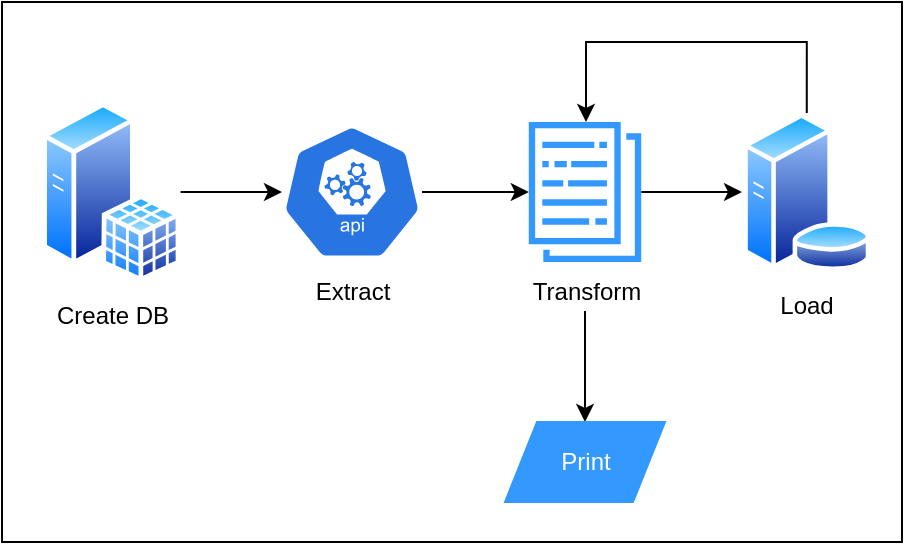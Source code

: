 <mxfile version="13.9.9" type="device"><diagram id="eaAb4QXIcqkrnmgfZpKJ" name="Page-1"><mxGraphModel dx="723" dy="458" grid="1" gridSize="10" guides="1" tooltips="1" connect="1" arrows="1" fold="1" page="1" pageScale="1" pageWidth="827" pageHeight="1169" math="0" shadow="0"><root><mxCell id="0"/><mxCell id="1" parent="0"/><mxCell id="OZP6zscxnjpHB_pc1N36-15" value="" style="rounded=0;whiteSpace=wrap;html=1;" vertex="1" parent="1"><mxGeometry x="70" y="110" width="450" height="270" as="geometry"/></mxCell><mxCell id="OZP6zscxnjpHB_pc1N36-9" style="edgeStyle=orthogonalEdgeStyle;rounded=0;orthogonalLoop=1;jettySize=auto;html=1;" edge="1" parent="1" source="OZP6zscxnjpHB_pc1N36-1" target="OZP6zscxnjpHB_pc1N36-2"><mxGeometry relative="1" as="geometry"/></mxCell><mxCell id="OZP6zscxnjpHB_pc1N36-1" value="Create DB" style="aspect=fixed;perimeter=ellipsePerimeter;html=1;align=center;shadow=0;dashed=0;spacingTop=3;image;image=img/lib/active_directory/sql_server.svg;" vertex="1" parent="1"><mxGeometry x="90" y="160" width="69.3" height="90" as="geometry"/></mxCell><mxCell id="OZP6zscxnjpHB_pc1N36-11" style="edgeStyle=orthogonalEdgeStyle;rounded=0;orthogonalLoop=1;jettySize=auto;html=1;" edge="1" parent="1" source="OZP6zscxnjpHB_pc1N36-2" target="OZP6zscxnjpHB_pc1N36-3"><mxGeometry relative="1" as="geometry"/></mxCell><mxCell id="OZP6zscxnjpHB_pc1N36-2" value="" style="html=1;dashed=0;whitespace=wrap;fillColor=#2875E2;strokeColor=#ffffff;points=[[0.005,0.63,0],[0.1,0.2,0],[0.9,0.2,0],[0.5,0,0],[0.995,0.63,0],[0.72,0.99,0],[0.5,1,0],[0.28,0.99,0]];shape=mxgraph.kubernetes.icon;prIcon=api" vertex="1" parent="1"><mxGeometry x="210" y="169" width="70" height="72" as="geometry"/></mxCell><mxCell id="OZP6zscxnjpHB_pc1N36-12" style="edgeStyle=orthogonalEdgeStyle;rounded=0;orthogonalLoop=1;jettySize=auto;html=1;" edge="1" parent="1" source="OZP6zscxnjpHB_pc1N36-3" target="OZP6zscxnjpHB_pc1N36-4"><mxGeometry relative="1" as="geometry"/></mxCell><mxCell id="OZP6zscxnjpHB_pc1N36-3" value="" style="outlineConnect=0;fontColor=#232F3E;gradientColor=none;strokeColor=none;dashed=0;verticalLabelPosition=bottom;verticalAlign=top;align=center;html=1;fontSize=12;fontStyle=0;aspect=fixed;pointerEvents=1;shape=mxgraph.aws4.data_set;fillColor=#3399FF;" vertex="1" parent="1"><mxGeometry x="333.23" y="170" width="56.54" height="70" as="geometry"/></mxCell><mxCell id="OZP6zscxnjpHB_pc1N36-14" style="edgeStyle=orthogonalEdgeStyle;rounded=0;orthogonalLoop=1;jettySize=auto;html=1;" edge="1" parent="1" source="OZP6zscxnjpHB_pc1N36-4" target="OZP6zscxnjpHB_pc1N36-3"><mxGeometry relative="1" as="geometry"><Array as="points"><mxPoint x="472" y="130"/><mxPoint x="362" y="130"/></Array></mxGeometry></mxCell><mxCell id="OZP6zscxnjpHB_pc1N36-4" value="Load" style="aspect=fixed;perimeter=ellipsePerimeter;html=1;align=center;shadow=0;dashed=0;spacingTop=3;image;image=img/lib/active_directory/database_server.svg;" vertex="1" parent="1"><mxGeometry x="440" y="165.5" width="64.78" height="79" as="geometry"/></mxCell><mxCell id="OZP6zscxnjpHB_pc1N36-5" value="Extract" style="text;html=1;align=center;verticalAlign=middle;resizable=0;points=[];autosize=1;" vertex="1" parent="1"><mxGeometry x="220" y="244.5" width="50" height="20" as="geometry"/></mxCell><mxCell id="OZP6zscxnjpHB_pc1N36-13" style="edgeStyle=orthogonalEdgeStyle;rounded=0;orthogonalLoop=1;jettySize=auto;html=1;entryX=0.5;entryY=0;entryDx=0;entryDy=0;" edge="1" parent="1" source="OZP6zscxnjpHB_pc1N36-6" target="OZP6zscxnjpHB_pc1N36-7"><mxGeometry relative="1" as="geometry"/></mxCell><mxCell id="OZP6zscxnjpHB_pc1N36-6" value="Transform" style="text;html=1;align=center;verticalAlign=middle;resizable=0;points=[];autosize=1;" vertex="1" parent="1"><mxGeometry x="326.5" y="244.5" width="70" height="20" as="geometry"/></mxCell><mxCell id="OZP6zscxnjpHB_pc1N36-7" value="&lt;font color=&quot;#ffffff&quot;&gt;Print&lt;/font&gt;" style="shape=parallelogram;perimeter=parallelogramPerimeter;whiteSpace=wrap;html=1;dashed=0;strokeColor=#3399FF;fillColor=#3399FF;" vertex="1" parent="1"><mxGeometry x="321.5" y="320" width="80" height="40" as="geometry"/></mxCell></root></mxGraphModel></diagram></mxfile>